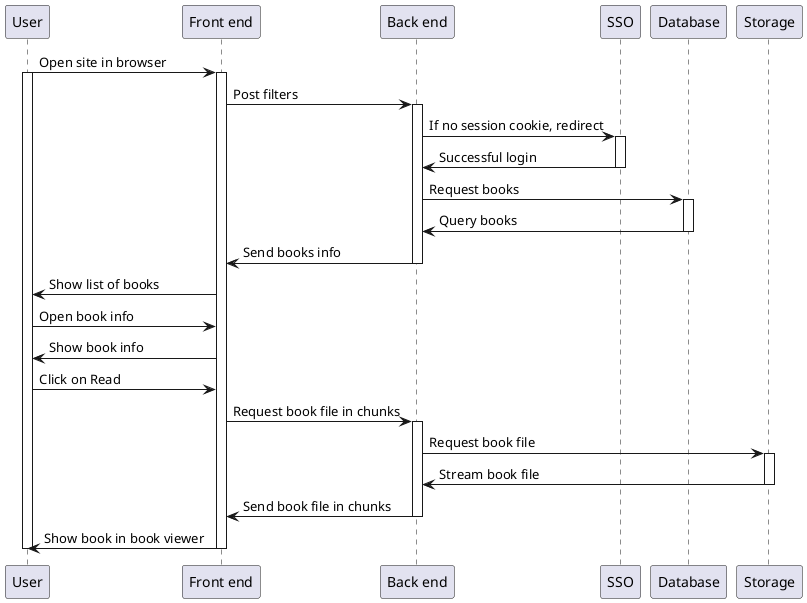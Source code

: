 @startuml dynamic

participant "User" as Client
participant "Front end" as FrontEnd
participant "Back end" as BackEnd
participant SSO
participant Database

Client -> FrontEnd : Open site in browser
activate Client
activate FrontEnd
FrontEnd -> BackEnd : Post filters
activate BackEnd
BackEnd -> SSO : If no session cookie, redirect
activate SSO
SSO -> BackEnd : Successful login
deactivate SSO
BackEnd -> Database : Request books
activate Database
Database -> BackEnd : Query books
deactivate Database
BackEnd -> FrontEnd : Send books info
deactivate BackEnd
FrontEnd -> Client : Show list of books

Client -> FrontEnd : Open book info
FrontEnd -> Client : Show book info
Client -> FrontEnd : Click on Read
FrontEnd -> BackEnd : Request book file in chunks
activate BackEnd
BackEnd -> Storage : Request book file
activate Storage
Storage -> BackEnd : Stream book file
deactivate Storage
BackEnd -> FrontEnd : Send book file in chunks
deactivate BackEnd
FrontEnd -> Client : Show book in book viewer
deactivate FrontEnd
deactivate Client

@enduml